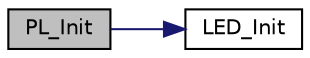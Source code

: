 digraph "PL_Init"
{
  edge [fontname="Helvetica",fontsize="10",labelfontname="Helvetica",labelfontsize="10"];
  node [fontname="Helvetica",fontsize="10",shape=record];
  rankdir="LR";
  Node1 [label="PL_Init",height=0.2,width=0.4,color="black", fillcolor="grey75", style="filled", fontcolor="black"];
  Node1 -> Node2 [color="midnightblue",fontsize="10",style="solid",fontname="Helvetica"];
  Node2 [label="LED_Init",height=0.2,width=0.4,color="black", fillcolor="white", style="filled",URL="$_l_e_d_8c.html#ab3570a8c9e1266519ad1c7e00093812b",tooltip="LED Driver Intialization. "];
}
